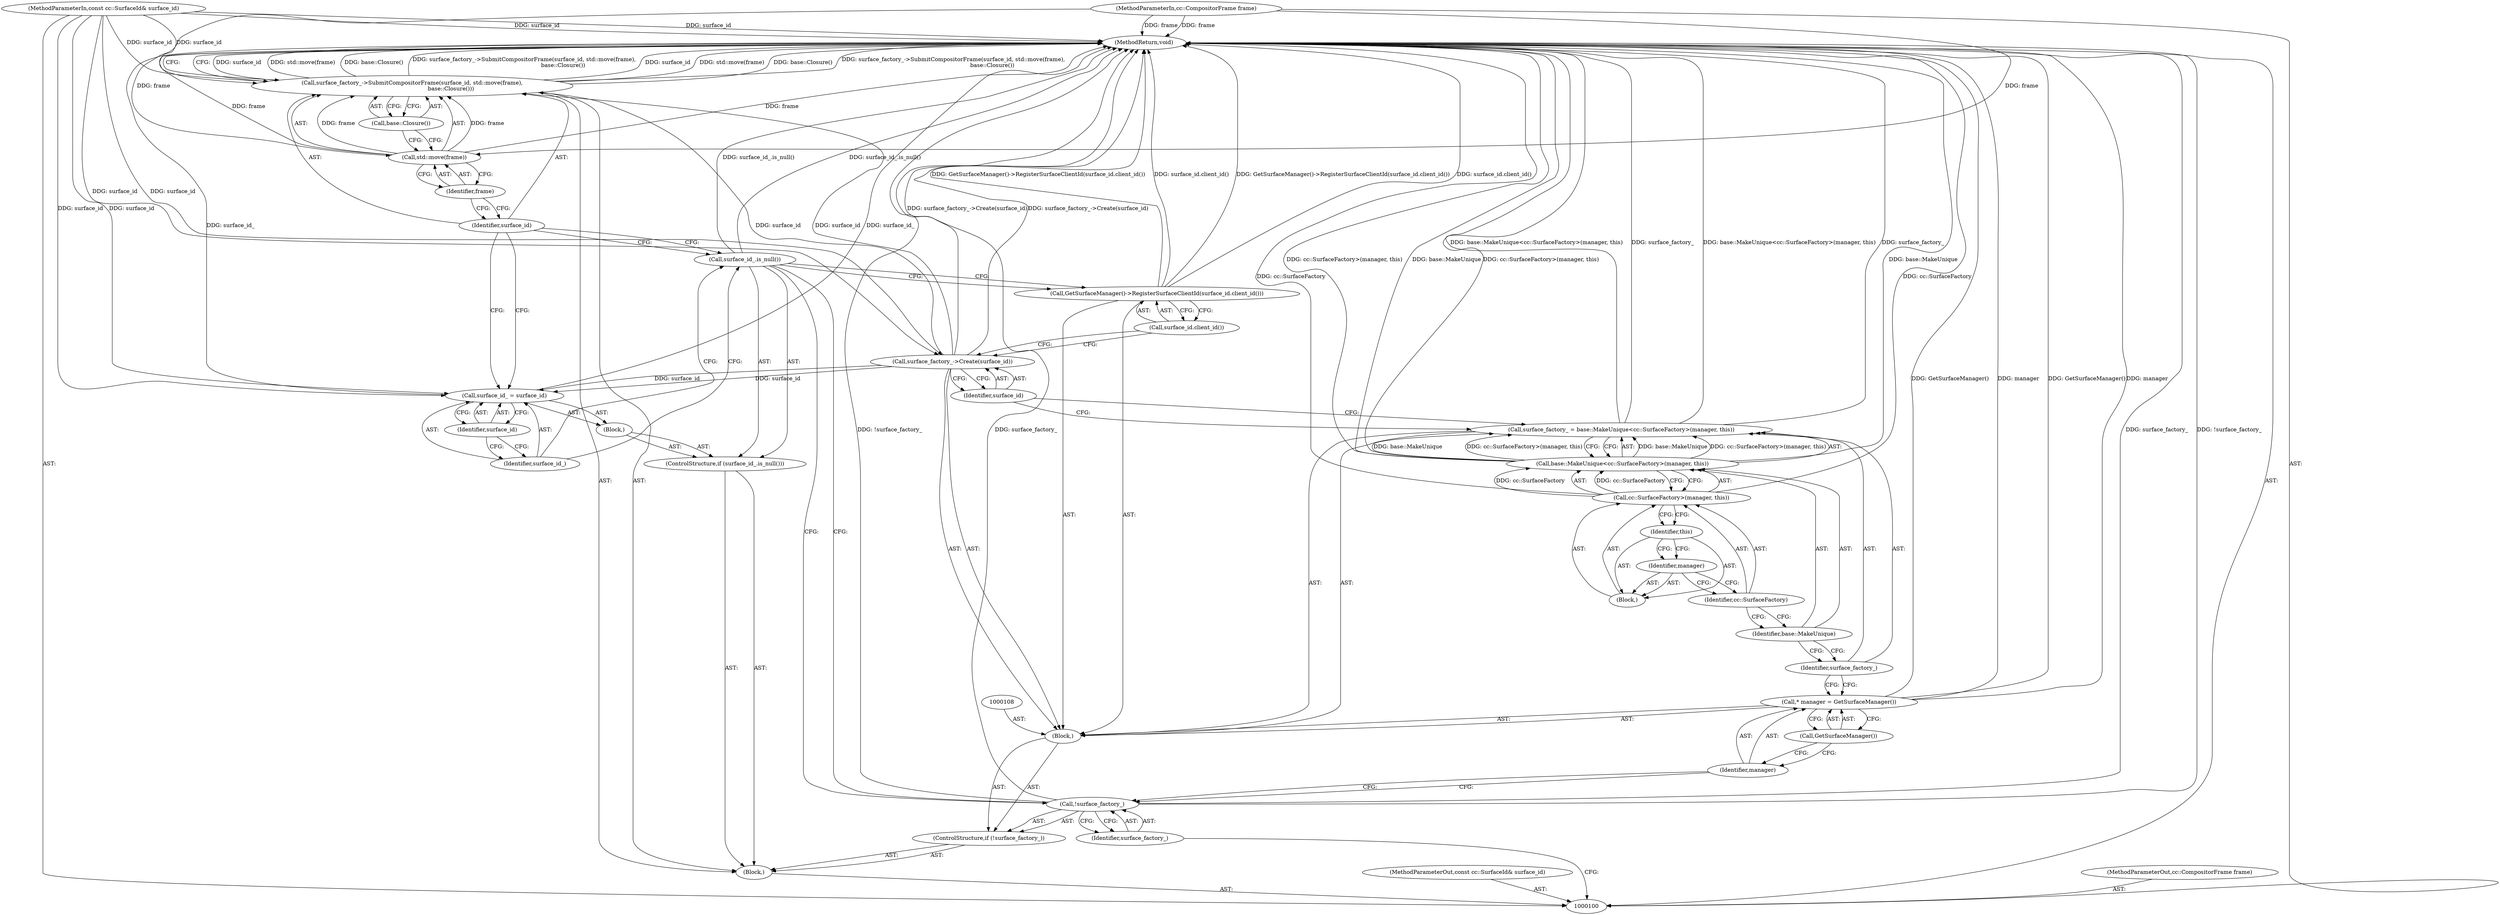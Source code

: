 digraph "0_Chrome_a3987c8b93d3abbba6ea4e438493bf996fff66b7" {
"1000136" [label="(MethodReturn,void)"];
"1000125" [label="(ControlStructure,if (surface_id_.is_null()))"];
"1000127" [label="(Block,)"];
"1000126" [label="(Call,surface_id_.is_null())"];
"1000130" [label="(Identifier,surface_id)"];
"1000128" [label="(Call,surface_id_ = surface_id)"];
"1000129" [label="(Identifier,surface_id_)"];
"1000131" [label="(Call,surface_factory_->SubmitCompositorFrame(surface_id, std::move(frame),\n                                            base::Closure()))"];
"1000132" [label="(Identifier,surface_id)"];
"1000133" [label="(Call,std::move(frame))"];
"1000134" [label="(Identifier,frame)"];
"1000135" [label="(Call,base::Closure())"];
"1000101" [label="(MethodParameterIn,const cc::SurfaceId& surface_id)"];
"1000192" [label="(MethodParameterOut,const cc::SurfaceId& surface_id)"];
"1000103" [label="(Block,)"];
"1000102" [label="(MethodParameterIn,cc::CompositorFrame frame)"];
"1000193" [label="(MethodParameterOut,cc::CompositorFrame frame)"];
"1000104" [label="(ControlStructure,if (!surface_factory_))"];
"1000105" [label="(Call,!surface_factory_)"];
"1000106" [label="(Identifier,surface_factory_)"];
"1000109" [label="(Call,* manager = GetSurfaceManager())"];
"1000110" [label="(Identifier,manager)"];
"1000111" [label="(Call,GetSurfaceManager())"];
"1000107" [label="(Block,)"];
"1000114" [label="(Call,base::MakeUnique<cc::SurfaceFactory>(manager, this))"];
"1000115" [label="(Identifier,base::MakeUnique)"];
"1000112" [label="(Call,surface_factory_ = base::MakeUnique<cc::SurfaceFactory>(manager, this))"];
"1000113" [label="(Identifier,surface_factory_)"];
"1000116" [label="(Call,cc::SurfaceFactory>(manager, this))"];
"1000117" [label="(Identifier,cc::SurfaceFactory)"];
"1000118" [label="(Block,)"];
"1000119" [label="(Identifier,manager)"];
"1000120" [label="(Identifier,this)"];
"1000122" [label="(Identifier,surface_id)"];
"1000121" [label="(Call,surface_factory_->Create(surface_id))"];
"1000123" [label="(Call,GetSurfaceManager()->RegisterSurfaceClientId(surface_id.client_id()))"];
"1000124" [label="(Call,surface_id.client_id())"];
"1000136" -> "1000100"  [label="AST: "];
"1000136" -> "1000131"  [label="CFG: "];
"1000116" -> "1000136"  [label="DDG: cc::SurfaceFactory"];
"1000126" -> "1000136"  [label="DDG: surface_id_.is_null()"];
"1000105" -> "1000136"  [label="DDG: !surface_factory_"];
"1000105" -> "1000136"  [label="DDG: surface_factory_"];
"1000112" -> "1000136"  [label="DDG: base::MakeUnique<cc::SurfaceFactory>(manager, this)"];
"1000112" -> "1000136"  [label="DDG: surface_factory_"];
"1000123" -> "1000136"  [label="DDG: GetSurfaceManager()->RegisterSurfaceClientId(surface_id.client_id())"];
"1000123" -> "1000136"  [label="DDG: surface_id.client_id()"];
"1000131" -> "1000136"  [label="DDG: surface_id"];
"1000131" -> "1000136"  [label="DDG: std::move(frame)"];
"1000131" -> "1000136"  [label="DDG: base::Closure()"];
"1000131" -> "1000136"  [label="DDG: surface_factory_->SubmitCompositorFrame(surface_id, std::move(frame),\n                                            base::Closure())"];
"1000128" -> "1000136"  [label="DDG: surface_id_"];
"1000133" -> "1000136"  [label="DDG: frame"];
"1000114" -> "1000136"  [label="DDG: base::MakeUnique"];
"1000114" -> "1000136"  [label="DDG: cc::SurfaceFactory>(manager, this)"];
"1000121" -> "1000136"  [label="DDG: surface_factory_->Create(surface_id)"];
"1000102" -> "1000136"  [label="DDG: frame"];
"1000101" -> "1000136"  [label="DDG: surface_id"];
"1000109" -> "1000136"  [label="DDG: manager"];
"1000109" -> "1000136"  [label="DDG: GetSurfaceManager()"];
"1000125" -> "1000103"  [label="AST: "];
"1000126" -> "1000125"  [label="AST: "];
"1000127" -> "1000125"  [label="AST: "];
"1000127" -> "1000125"  [label="AST: "];
"1000128" -> "1000127"  [label="AST: "];
"1000126" -> "1000125"  [label="AST: "];
"1000126" -> "1000123"  [label="CFG: "];
"1000126" -> "1000105"  [label="CFG: "];
"1000129" -> "1000126"  [label="CFG: "];
"1000132" -> "1000126"  [label="CFG: "];
"1000126" -> "1000136"  [label="DDG: surface_id_.is_null()"];
"1000130" -> "1000128"  [label="AST: "];
"1000130" -> "1000129"  [label="CFG: "];
"1000128" -> "1000130"  [label="CFG: "];
"1000128" -> "1000127"  [label="AST: "];
"1000128" -> "1000130"  [label="CFG: "];
"1000129" -> "1000128"  [label="AST: "];
"1000130" -> "1000128"  [label="AST: "];
"1000132" -> "1000128"  [label="CFG: "];
"1000128" -> "1000136"  [label="DDG: surface_id_"];
"1000121" -> "1000128"  [label="DDG: surface_id"];
"1000101" -> "1000128"  [label="DDG: surface_id"];
"1000129" -> "1000128"  [label="AST: "];
"1000129" -> "1000126"  [label="CFG: "];
"1000130" -> "1000129"  [label="CFG: "];
"1000131" -> "1000103"  [label="AST: "];
"1000131" -> "1000135"  [label="CFG: "];
"1000132" -> "1000131"  [label="AST: "];
"1000133" -> "1000131"  [label="AST: "];
"1000135" -> "1000131"  [label="AST: "];
"1000136" -> "1000131"  [label="CFG: "];
"1000131" -> "1000136"  [label="DDG: surface_id"];
"1000131" -> "1000136"  [label="DDG: std::move(frame)"];
"1000131" -> "1000136"  [label="DDG: base::Closure()"];
"1000131" -> "1000136"  [label="DDG: surface_factory_->SubmitCompositorFrame(surface_id, std::move(frame),\n                                            base::Closure())"];
"1000121" -> "1000131"  [label="DDG: surface_id"];
"1000101" -> "1000131"  [label="DDG: surface_id"];
"1000133" -> "1000131"  [label="DDG: frame"];
"1000132" -> "1000131"  [label="AST: "];
"1000132" -> "1000128"  [label="CFG: "];
"1000132" -> "1000126"  [label="CFG: "];
"1000134" -> "1000132"  [label="CFG: "];
"1000133" -> "1000131"  [label="AST: "];
"1000133" -> "1000134"  [label="CFG: "];
"1000134" -> "1000133"  [label="AST: "];
"1000135" -> "1000133"  [label="CFG: "];
"1000133" -> "1000136"  [label="DDG: frame"];
"1000133" -> "1000131"  [label="DDG: frame"];
"1000102" -> "1000133"  [label="DDG: frame"];
"1000134" -> "1000133"  [label="AST: "];
"1000134" -> "1000132"  [label="CFG: "];
"1000133" -> "1000134"  [label="CFG: "];
"1000135" -> "1000131"  [label="AST: "];
"1000135" -> "1000133"  [label="CFG: "];
"1000131" -> "1000135"  [label="CFG: "];
"1000101" -> "1000100"  [label="AST: "];
"1000101" -> "1000136"  [label="DDG: surface_id"];
"1000101" -> "1000121"  [label="DDG: surface_id"];
"1000101" -> "1000128"  [label="DDG: surface_id"];
"1000101" -> "1000131"  [label="DDG: surface_id"];
"1000192" -> "1000100"  [label="AST: "];
"1000103" -> "1000100"  [label="AST: "];
"1000104" -> "1000103"  [label="AST: "];
"1000125" -> "1000103"  [label="AST: "];
"1000131" -> "1000103"  [label="AST: "];
"1000102" -> "1000100"  [label="AST: "];
"1000102" -> "1000136"  [label="DDG: frame"];
"1000102" -> "1000133"  [label="DDG: frame"];
"1000193" -> "1000100"  [label="AST: "];
"1000104" -> "1000103"  [label="AST: "];
"1000105" -> "1000104"  [label="AST: "];
"1000107" -> "1000104"  [label="AST: "];
"1000105" -> "1000104"  [label="AST: "];
"1000105" -> "1000106"  [label="CFG: "];
"1000106" -> "1000105"  [label="AST: "];
"1000110" -> "1000105"  [label="CFG: "];
"1000126" -> "1000105"  [label="CFG: "];
"1000105" -> "1000136"  [label="DDG: !surface_factory_"];
"1000105" -> "1000136"  [label="DDG: surface_factory_"];
"1000106" -> "1000105"  [label="AST: "];
"1000106" -> "1000100"  [label="CFG: "];
"1000105" -> "1000106"  [label="CFG: "];
"1000109" -> "1000107"  [label="AST: "];
"1000109" -> "1000111"  [label="CFG: "];
"1000110" -> "1000109"  [label="AST: "];
"1000111" -> "1000109"  [label="AST: "];
"1000113" -> "1000109"  [label="CFG: "];
"1000109" -> "1000136"  [label="DDG: manager"];
"1000109" -> "1000136"  [label="DDG: GetSurfaceManager()"];
"1000110" -> "1000109"  [label="AST: "];
"1000110" -> "1000105"  [label="CFG: "];
"1000111" -> "1000110"  [label="CFG: "];
"1000111" -> "1000109"  [label="AST: "];
"1000111" -> "1000110"  [label="CFG: "];
"1000109" -> "1000111"  [label="CFG: "];
"1000107" -> "1000104"  [label="AST: "];
"1000108" -> "1000107"  [label="AST: "];
"1000109" -> "1000107"  [label="AST: "];
"1000112" -> "1000107"  [label="AST: "];
"1000121" -> "1000107"  [label="AST: "];
"1000123" -> "1000107"  [label="AST: "];
"1000114" -> "1000112"  [label="AST: "];
"1000114" -> "1000116"  [label="CFG: "];
"1000115" -> "1000114"  [label="AST: "];
"1000116" -> "1000114"  [label="AST: "];
"1000112" -> "1000114"  [label="CFG: "];
"1000114" -> "1000136"  [label="DDG: base::MakeUnique"];
"1000114" -> "1000136"  [label="DDG: cc::SurfaceFactory>(manager, this)"];
"1000114" -> "1000112"  [label="DDG: base::MakeUnique"];
"1000114" -> "1000112"  [label="DDG: cc::SurfaceFactory>(manager, this)"];
"1000116" -> "1000114"  [label="DDG: cc::SurfaceFactory"];
"1000115" -> "1000114"  [label="AST: "];
"1000115" -> "1000113"  [label="CFG: "];
"1000117" -> "1000115"  [label="CFG: "];
"1000112" -> "1000107"  [label="AST: "];
"1000112" -> "1000114"  [label="CFG: "];
"1000113" -> "1000112"  [label="AST: "];
"1000114" -> "1000112"  [label="AST: "];
"1000122" -> "1000112"  [label="CFG: "];
"1000112" -> "1000136"  [label="DDG: base::MakeUnique<cc::SurfaceFactory>(manager, this)"];
"1000112" -> "1000136"  [label="DDG: surface_factory_"];
"1000114" -> "1000112"  [label="DDG: base::MakeUnique"];
"1000114" -> "1000112"  [label="DDG: cc::SurfaceFactory>(manager, this)"];
"1000113" -> "1000112"  [label="AST: "];
"1000113" -> "1000109"  [label="CFG: "];
"1000115" -> "1000113"  [label="CFG: "];
"1000116" -> "1000114"  [label="AST: "];
"1000116" -> "1000120"  [label="CFG: "];
"1000117" -> "1000116"  [label="AST: "];
"1000118" -> "1000116"  [label="AST: "];
"1000114" -> "1000116"  [label="CFG: "];
"1000116" -> "1000136"  [label="DDG: cc::SurfaceFactory"];
"1000116" -> "1000114"  [label="DDG: cc::SurfaceFactory"];
"1000117" -> "1000116"  [label="AST: "];
"1000117" -> "1000115"  [label="CFG: "];
"1000119" -> "1000117"  [label="CFG: "];
"1000118" -> "1000116"  [label="AST: "];
"1000119" -> "1000118"  [label="AST: "];
"1000120" -> "1000118"  [label="AST: "];
"1000119" -> "1000118"  [label="AST: "];
"1000119" -> "1000117"  [label="CFG: "];
"1000120" -> "1000119"  [label="CFG: "];
"1000120" -> "1000118"  [label="AST: "];
"1000120" -> "1000119"  [label="CFG: "];
"1000116" -> "1000120"  [label="CFG: "];
"1000122" -> "1000121"  [label="AST: "];
"1000122" -> "1000112"  [label="CFG: "];
"1000121" -> "1000122"  [label="CFG: "];
"1000121" -> "1000107"  [label="AST: "];
"1000121" -> "1000122"  [label="CFG: "];
"1000122" -> "1000121"  [label="AST: "];
"1000124" -> "1000121"  [label="CFG: "];
"1000121" -> "1000136"  [label="DDG: surface_factory_->Create(surface_id)"];
"1000101" -> "1000121"  [label="DDG: surface_id"];
"1000121" -> "1000128"  [label="DDG: surface_id"];
"1000121" -> "1000131"  [label="DDG: surface_id"];
"1000123" -> "1000107"  [label="AST: "];
"1000123" -> "1000124"  [label="CFG: "];
"1000124" -> "1000123"  [label="AST: "];
"1000126" -> "1000123"  [label="CFG: "];
"1000123" -> "1000136"  [label="DDG: GetSurfaceManager()->RegisterSurfaceClientId(surface_id.client_id())"];
"1000123" -> "1000136"  [label="DDG: surface_id.client_id()"];
"1000124" -> "1000123"  [label="AST: "];
"1000124" -> "1000121"  [label="CFG: "];
"1000123" -> "1000124"  [label="CFG: "];
}
